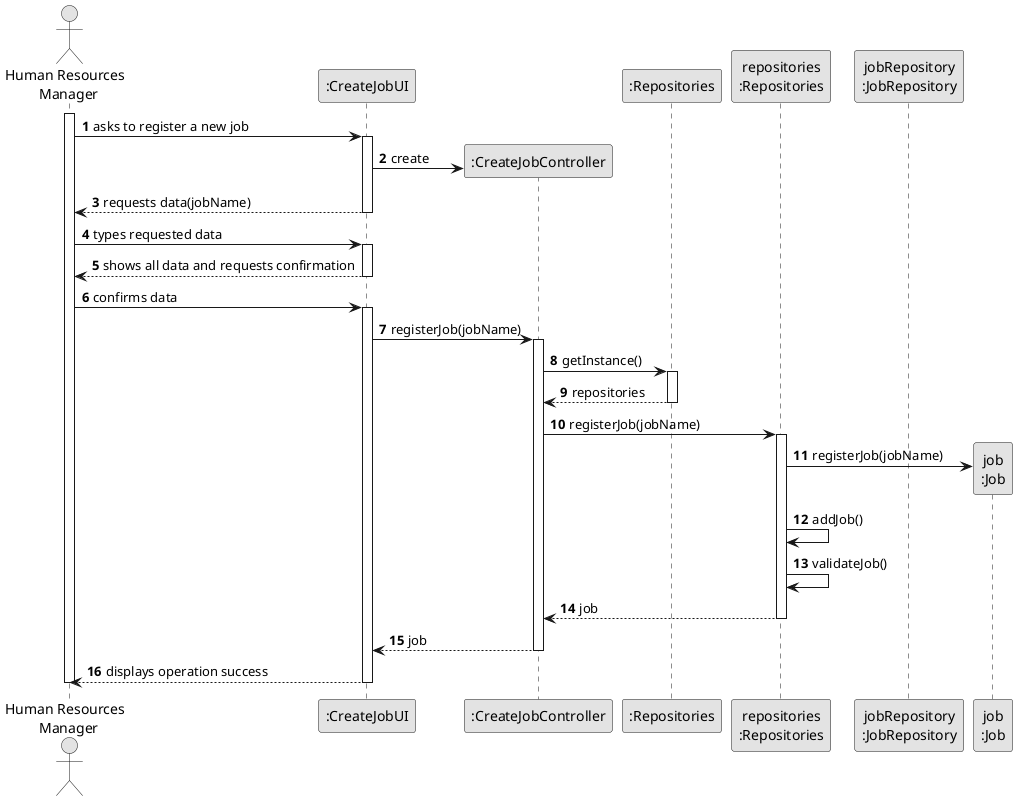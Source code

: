   @startuml
  skinparam monochrome true
  skinparam packageStyle rectangle
  skinparam shadowing false

  autonumber

  'hide footbox
  actor "Human Resources \n Manager" as HRM
  participant ":CreateJobUI" as UI
  participant ":CreateJobController" as CTRL
  participant ":Repositories" as RepositorySingleton
  participant "repositories\n:Repositories" as PLAT
  participant "jobRepository\n:JobRepository" as JobRepository
  participant "job\n:Job" as JOB

  activate HRM

          HRM -> UI : asks to register a new job

          activate UI

              UI -> CTRL** : create

          UI --> HRM : requests data(jobName)
      deactivate UI

      HRM -> UI : types requested data
      activate UI

          UI --> HRM : shows all data and requests confirmation
      deactivate UI

      HRM -> UI : confirms data
      activate UI

          UI -> CTRL : registerJob(jobName)
          activate CTRL

                  CTRL -> RepositorySingleton : getInstance()
                  activate RepositorySingleton

                      RepositorySingleton --> CTRL: repositories
                  deactivate RepositorySingleton

                  CTRL -> PLAT :registerJob(jobName)
                  activate PLAT
                      PLAT -> JOB **: registerJob(jobName)
                      PLAT -> PLAT : addJob()


                      PLAT -> PLAT : validateJob()


                  PLAT --> CTRL : job
                  deactivate PLAT

              CTRL --> UI: job
              deactivate CTRL
              UI --> HRM: displays operation success
      deactivate UI

  deactivate HRM

  @enduml